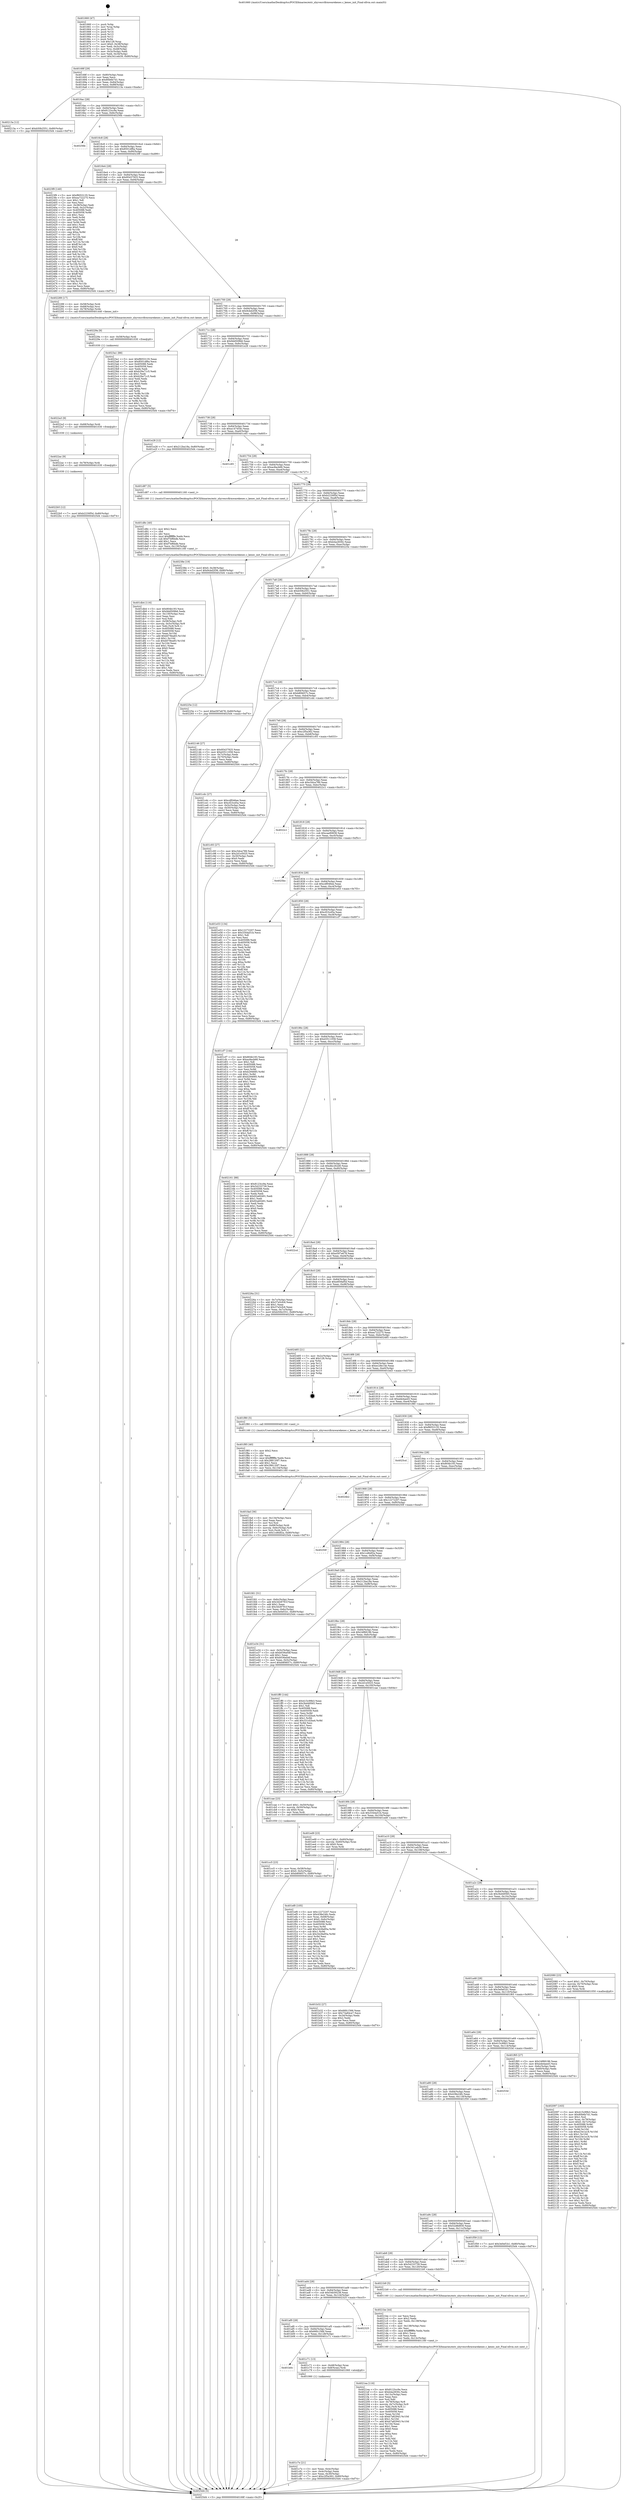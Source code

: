 digraph "0x401660" {
  label = "0x401660 (/mnt/c/Users/mathe/Desktop/tcc/POCII/binaries/extr_xhyvesrcfirmwarekexec.c_kexec_init_Final-ollvm.out::main(0))"
  labelloc = "t"
  node[shape=record]

  Entry [label="",width=0.3,height=0.3,shape=circle,fillcolor=black,style=filled]
  "0x40168f" [label="{
     0x40168f [29]\l
     | [instrs]\l
     &nbsp;&nbsp;0x40168f \<+3\>: mov -0x80(%rbp),%eax\l
     &nbsp;&nbsp;0x401692 \<+2\>: mov %eax,%ecx\l
     &nbsp;&nbsp;0x401694 \<+6\>: sub $0x80b6b7d1,%ecx\l
     &nbsp;&nbsp;0x40169a \<+6\>: mov %eax,-0x84(%rbp)\l
     &nbsp;&nbsp;0x4016a0 \<+6\>: mov %ecx,-0x88(%rbp)\l
     &nbsp;&nbsp;0x4016a6 \<+6\>: je 000000000040213a \<main+0xada\>\l
  }"]
  "0x40213a" [label="{
     0x40213a [12]\l
     | [instrs]\l
     &nbsp;&nbsp;0x40213a \<+7\>: movl $0xb50b2551,-0x80(%rbp)\l
     &nbsp;&nbsp;0x402141 \<+5\>: jmp 00000000004025d4 \<main+0xf74\>\l
  }"]
  "0x4016ac" [label="{
     0x4016ac [28]\l
     | [instrs]\l
     &nbsp;&nbsp;0x4016ac \<+5\>: jmp 00000000004016b1 \<main+0x51\>\l
     &nbsp;&nbsp;0x4016b1 \<+6\>: mov -0x84(%rbp),%eax\l
     &nbsp;&nbsp;0x4016b7 \<+5\>: sub $0x8123cc9a,%eax\l
     &nbsp;&nbsp;0x4016bc \<+6\>: mov %eax,-0x8c(%rbp)\l
     &nbsp;&nbsp;0x4016c2 \<+6\>: je 000000000040256b \<main+0xf0b\>\l
  }"]
  Exit [label="",width=0.3,height=0.3,shape=circle,fillcolor=black,style=filled,peripheries=2]
  "0x40256b" [label="{
     0x40256b\l
  }", style=dashed]
  "0x4016c8" [label="{
     0x4016c8 [28]\l
     | [instrs]\l
     &nbsp;&nbsp;0x4016c8 \<+5\>: jmp 00000000004016cd \<main+0x6d\>\l
     &nbsp;&nbsp;0x4016cd \<+6\>: mov -0x84(%rbp),%eax\l
     &nbsp;&nbsp;0x4016d3 \<+5\>: sub $0x8501df6a,%eax\l
     &nbsp;&nbsp;0x4016d8 \<+6\>: mov %eax,-0x90(%rbp)\l
     &nbsp;&nbsp;0x4016de \<+6\>: je 00000000004023f9 \<main+0xd99\>\l
  }"]
  "0x4022b5" [label="{
     0x4022b5 [12]\l
     | [instrs]\l
     &nbsp;&nbsp;0x4022b5 \<+7\>: movl $0xb2230f5d,-0x80(%rbp)\l
     &nbsp;&nbsp;0x4022bc \<+5\>: jmp 00000000004025d4 \<main+0xf74\>\l
  }"]
  "0x4023f9" [label="{
     0x4023f9 [140]\l
     | [instrs]\l
     &nbsp;&nbsp;0x4023f9 \<+5\>: mov $0xf8053135,%eax\l
     &nbsp;&nbsp;0x4023fe \<+5\>: mov $0xea722275,%ecx\l
     &nbsp;&nbsp;0x402403 \<+2\>: mov $0x1,%dl\l
     &nbsp;&nbsp;0x402405 \<+2\>: xor %esi,%esi\l
     &nbsp;&nbsp;0x402407 \<+3\>: mov -0x38(%rbp),%edi\l
     &nbsp;&nbsp;0x40240a \<+3\>: mov %edi,-0x2c(%rbp)\l
     &nbsp;&nbsp;0x40240d \<+7\>: mov 0x405088,%edi\l
     &nbsp;&nbsp;0x402414 \<+8\>: mov 0x405058,%r8d\l
     &nbsp;&nbsp;0x40241c \<+3\>: sub $0x1,%esi\l
     &nbsp;&nbsp;0x40241f \<+3\>: mov %edi,%r9d\l
     &nbsp;&nbsp;0x402422 \<+3\>: add %esi,%r9d\l
     &nbsp;&nbsp;0x402425 \<+4\>: imul %r9d,%edi\l
     &nbsp;&nbsp;0x402429 \<+3\>: and $0x1,%edi\l
     &nbsp;&nbsp;0x40242c \<+3\>: cmp $0x0,%edi\l
     &nbsp;&nbsp;0x40242f \<+4\>: sete %r10b\l
     &nbsp;&nbsp;0x402433 \<+4\>: cmp $0xa,%r8d\l
     &nbsp;&nbsp;0x402437 \<+4\>: setl %r11b\l
     &nbsp;&nbsp;0x40243b \<+3\>: mov %r10b,%bl\l
     &nbsp;&nbsp;0x40243e \<+3\>: xor $0xff,%bl\l
     &nbsp;&nbsp;0x402441 \<+3\>: mov %r11b,%r14b\l
     &nbsp;&nbsp;0x402444 \<+4\>: xor $0xff,%r14b\l
     &nbsp;&nbsp;0x402448 \<+3\>: xor $0x0,%dl\l
     &nbsp;&nbsp;0x40244b \<+3\>: mov %bl,%r15b\l
     &nbsp;&nbsp;0x40244e \<+4\>: and $0x0,%r15b\l
     &nbsp;&nbsp;0x402452 \<+3\>: and %dl,%r10b\l
     &nbsp;&nbsp;0x402455 \<+3\>: mov %r14b,%r12b\l
     &nbsp;&nbsp;0x402458 \<+4\>: and $0x0,%r12b\l
     &nbsp;&nbsp;0x40245c \<+3\>: and %dl,%r11b\l
     &nbsp;&nbsp;0x40245f \<+3\>: or %r10b,%r15b\l
     &nbsp;&nbsp;0x402462 \<+3\>: or %r11b,%r12b\l
     &nbsp;&nbsp;0x402465 \<+3\>: xor %r12b,%r15b\l
     &nbsp;&nbsp;0x402468 \<+3\>: or %r14b,%bl\l
     &nbsp;&nbsp;0x40246b \<+3\>: xor $0xff,%bl\l
     &nbsp;&nbsp;0x40246e \<+3\>: or $0x0,%dl\l
     &nbsp;&nbsp;0x402471 \<+2\>: and %dl,%bl\l
     &nbsp;&nbsp;0x402473 \<+3\>: or %bl,%r15b\l
     &nbsp;&nbsp;0x402476 \<+4\>: test $0x1,%r15b\l
     &nbsp;&nbsp;0x40247a \<+3\>: cmovne %ecx,%eax\l
     &nbsp;&nbsp;0x40247d \<+3\>: mov %eax,-0x80(%rbp)\l
     &nbsp;&nbsp;0x402480 \<+5\>: jmp 00000000004025d4 \<main+0xf74\>\l
  }"]
  "0x4016e4" [label="{
     0x4016e4 [28]\l
     | [instrs]\l
     &nbsp;&nbsp;0x4016e4 \<+5\>: jmp 00000000004016e9 \<main+0x89\>\l
     &nbsp;&nbsp;0x4016e9 \<+6\>: mov -0x84(%rbp),%eax\l
     &nbsp;&nbsp;0x4016ef \<+5\>: sub $0x95437925,%eax\l
     &nbsp;&nbsp;0x4016f4 \<+6\>: mov %eax,-0x94(%rbp)\l
     &nbsp;&nbsp;0x4016fa \<+6\>: je 0000000000402289 \<main+0xc29\>\l
  }"]
  "0x4022ac" [label="{
     0x4022ac [9]\l
     | [instrs]\l
     &nbsp;&nbsp;0x4022ac \<+4\>: mov -0x78(%rbp),%rdi\l
     &nbsp;&nbsp;0x4022b0 \<+5\>: call 0000000000401030 \<free@plt\>\l
     | [calls]\l
     &nbsp;&nbsp;0x401030 \{1\} (unknown)\l
  }"]
  "0x402289" [label="{
     0x402289 [17]\l
     | [instrs]\l
     &nbsp;&nbsp;0x402289 \<+4\>: mov -0x58(%rbp),%rdi\l
     &nbsp;&nbsp;0x40228d \<+4\>: mov -0x68(%rbp),%rsi\l
     &nbsp;&nbsp;0x402291 \<+4\>: mov -0x78(%rbp),%rdx\l
     &nbsp;&nbsp;0x402295 \<+5\>: call 0000000000401440 \<kexec_init\>\l
     | [calls]\l
     &nbsp;&nbsp;0x401440 \{1\} (/mnt/c/Users/mathe/Desktop/tcc/POCII/binaries/extr_xhyvesrcfirmwarekexec.c_kexec_init_Final-ollvm.out::kexec_init)\l
  }"]
  "0x401700" [label="{
     0x401700 [28]\l
     | [instrs]\l
     &nbsp;&nbsp;0x401700 \<+5\>: jmp 0000000000401705 \<main+0xa5\>\l
     &nbsp;&nbsp;0x401705 \<+6\>: mov -0x84(%rbp),%eax\l
     &nbsp;&nbsp;0x40170b \<+5\>: sub $0x9cbd2f38,%eax\l
     &nbsp;&nbsp;0x401710 \<+6\>: mov %eax,-0x98(%rbp)\l
     &nbsp;&nbsp;0x401716 \<+6\>: je 00000000004023a1 \<main+0xd41\>\l
  }"]
  "0x4022a3" [label="{
     0x4022a3 [9]\l
     | [instrs]\l
     &nbsp;&nbsp;0x4022a3 \<+4\>: mov -0x68(%rbp),%rdi\l
     &nbsp;&nbsp;0x4022a7 \<+5\>: call 0000000000401030 \<free@plt\>\l
     | [calls]\l
     &nbsp;&nbsp;0x401030 \{1\} (unknown)\l
  }"]
  "0x4023a1" [label="{
     0x4023a1 [88]\l
     | [instrs]\l
     &nbsp;&nbsp;0x4023a1 \<+5\>: mov $0xf8053135,%eax\l
     &nbsp;&nbsp;0x4023a6 \<+5\>: mov $0x8501df6a,%ecx\l
     &nbsp;&nbsp;0x4023ab \<+7\>: mov 0x405088,%edx\l
     &nbsp;&nbsp;0x4023b2 \<+7\>: mov 0x405058,%esi\l
     &nbsp;&nbsp;0x4023b9 \<+2\>: mov %edx,%edi\l
     &nbsp;&nbsp;0x4023bb \<+6\>: add $0xb29a71c5,%edi\l
     &nbsp;&nbsp;0x4023c1 \<+3\>: sub $0x1,%edi\l
     &nbsp;&nbsp;0x4023c4 \<+6\>: sub $0xb29a71c5,%edi\l
     &nbsp;&nbsp;0x4023ca \<+3\>: imul %edi,%edx\l
     &nbsp;&nbsp;0x4023cd \<+3\>: and $0x1,%edx\l
     &nbsp;&nbsp;0x4023d0 \<+3\>: cmp $0x0,%edx\l
     &nbsp;&nbsp;0x4023d3 \<+4\>: sete %r8b\l
     &nbsp;&nbsp;0x4023d7 \<+3\>: cmp $0xa,%esi\l
     &nbsp;&nbsp;0x4023da \<+4\>: setl %r9b\l
     &nbsp;&nbsp;0x4023de \<+3\>: mov %r8b,%r10b\l
     &nbsp;&nbsp;0x4023e1 \<+3\>: and %r9b,%r10b\l
     &nbsp;&nbsp;0x4023e4 \<+3\>: xor %r9b,%r8b\l
     &nbsp;&nbsp;0x4023e7 \<+3\>: or %r8b,%r10b\l
     &nbsp;&nbsp;0x4023ea \<+4\>: test $0x1,%r10b\l
     &nbsp;&nbsp;0x4023ee \<+3\>: cmovne %ecx,%eax\l
     &nbsp;&nbsp;0x4023f1 \<+3\>: mov %eax,-0x80(%rbp)\l
     &nbsp;&nbsp;0x4023f4 \<+5\>: jmp 00000000004025d4 \<main+0xf74\>\l
  }"]
  "0x40171c" [label="{
     0x40171c [28]\l
     | [instrs]\l
     &nbsp;&nbsp;0x40171c \<+5\>: jmp 0000000000401721 \<main+0xc1\>\l
     &nbsp;&nbsp;0x401721 \<+6\>: mov -0x84(%rbp),%eax\l
     &nbsp;&nbsp;0x401727 \<+5\>: sub $0x9dd509b6,%eax\l
     &nbsp;&nbsp;0x40172c \<+6\>: mov %eax,-0x9c(%rbp)\l
     &nbsp;&nbsp;0x401732 \<+6\>: je 0000000000401e28 \<main+0x7c8\>\l
  }"]
  "0x40229a" [label="{
     0x40229a [9]\l
     | [instrs]\l
     &nbsp;&nbsp;0x40229a \<+4\>: mov -0x58(%rbp),%rdi\l
     &nbsp;&nbsp;0x40229e \<+5\>: call 0000000000401030 \<free@plt\>\l
     | [calls]\l
     &nbsp;&nbsp;0x401030 \{1\} (unknown)\l
  }"]
  "0x401e28" [label="{
     0x401e28 [12]\l
     | [instrs]\l
     &nbsp;&nbsp;0x401e28 \<+7\>: movl $0x212ba18a,-0x80(%rbp)\l
     &nbsp;&nbsp;0x401e2f \<+5\>: jmp 00000000004025d4 \<main+0xf74\>\l
  }"]
  "0x401738" [label="{
     0x401738 [28]\l
     | [instrs]\l
     &nbsp;&nbsp;0x401738 \<+5\>: jmp 000000000040173d \<main+0xdd\>\l
     &nbsp;&nbsp;0x40173d \<+6\>: mov -0x84(%rbp),%eax\l
     &nbsp;&nbsp;0x401743 \<+5\>: sub $0xa147454c,%eax\l
     &nbsp;&nbsp;0x401748 \<+6\>: mov %eax,-0xa0(%rbp)\l
     &nbsp;&nbsp;0x40174e \<+6\>: je 0000000000401c65 \<main+0x605\>\l
  }"]
  "0x4021ea" [label="{
     0x4021ea [116]\l
     | [instrs]\l
     &nbsp;&nbsp;0x4021ea \<+5\>: mov $0x8123cc9a,%ecx\l
     &nbsp;&nbsp;0x4021ef \<+5\>: mov $0xb4a2830c,%edx\l
     &nbsp;&nbsp;0x4021f4 \<+6\>: mov -0x13c(%rbp),%esi\l
     &nbsp;&nbsp;0x4021fa \<+3\>: imul %eax,%esi\l
     &nbsp;&nbsp;0x4021fd \<+3\>: mov %sil,%dil\l
     &nbsp;&nbsp;0x402200 \<+4\>: mov -0x78(%rbp),%r8\l
     &nbsp;&nbsp;0x402204 \<+4\>: movslq -0x7c(%rbp),%r9\l
     &nbsp;&nbsp;0x402208 \<+4\>: mov %dil,(%r8,%r9,1)\l
     &nbsp;&nbsp;0x40220c \<+7\>: mov 0x405088,%eax\l
     &nbsp;&nbsp;0x402213 \<+7\>: mov 0x405058,%esi\l
     &nbsp;&nbsp;0x40221a \<+3\>: mov %eax,%r10d\l
     &nbsp;&nbsp;0x40221d \<+7\>: sub $0xb7a82943,%r10d\l
     &nbsp;&nbsp;0x402224 \<+4\>: sub $0x1,%r10d\l
     &nbsp;&nbsp;0x402228 \<+7\>: add $0xb7a82943,%r10d\l
     &nbsp;&nbsp;0x40222f \<+4\>: imul %r10d,%eax\l
     &nbsp;&nbsp;0x402233 \<+3\>: and $0x1,%eax\l
     &nbsp;&nbsp;0x402236 \<+3\>: cmp $0x0,%eax\l
     &nbsp;&nbsp;0x402239 \<+4\>: sete %dil\l
     &nbsp;&nbsp;0x40223d \<+3\>: cmp $0xa,%esi\l
     &nbsp;&nbsp;0x402240 \<+4\>: setl %r11b\l
     &nbsp;&nbsp;0x402244 \<+3\>: mov %dil,%bl\l
     &nbsp;&nbsp;0x402247 \<+3\>: and %r11b,%bl\l
     &nbsp;&nbsp;0x40224a \<+3\>: xor %r11b,%dil\l
     &nbsp;&nbsp;0x40224d \<+3\>: or %dil,%bl\l
     &nbsp;&nbsp;0x402250 \<+3\>: test $0x1,%bl\l
     &nbsp;&nbsp;0x402253 \<+3\>: cmovne %edx,%ecx\l
     &nbsp;&nbsp;0x402256 \<+3\>: mov %ecx,-0x80(%rbp)\l
     &nbsp;&nbsp;0x402259 \<+5\>: jmp 00000000004025d4 \<main+0xf74\>\l
  }"]
  "0x401c65" [label="{
     0x401c65\l
  }", style=dashed]
  "0x401754" [label="{
     0x401754 [28]\l
     | [instrs]\l
     &nbsp;&nbsp;0x401754 \<+5\>: jmp 0000000000401759 \<main+0xf9\>\l
     &nbsp;&nbsp;0x401759 \<+6\>: mov -0x84(%rbp),%eax\l
     &nbsp;&nbsp;0x40175f \<+5\>: sub $0xac8acb66,%eax\l
     &nbsp;&nbsp;0x401764 \<+6\>: mov %eax,-0xa4(%rbp)\l
     &nbsp;&nbsp;0x40176a \<+6\>: je 0000000000401d87 \<main+0x727\>\l
  }"]
  "0x4021be" [label="{
     0x4021be [44]\l
     | [instrs]\l
     &nbsp;&nbsp;0x4021be \<+2\>: xor %ecx,%ecx\l
     &nbsp;&nbsp;0x4021c0 \<+5\>: mov $0x2,%edx\l
     &nbsp;&nbsp;0x4021c5 \<+6\>: mov %edx,-0x138(%rbp)\l
     &nbsp;&nbsp;0x4021cb \<+1\>: cltd\l
     &nbsp;&nbsp;0x4021cc \<+6\>: mov -0x138(%rbp),%esi\l
     &nbsp;&nbsp;0x4021d2 \<+2\>: idiv %esi\l
     &nbsp;&nbsp;0x4021d4 \<+6\>: imul $0xfffffffe,%edx,%edx\l
     &nbsp;&nbsp;0x4021da \<+3\>: sub $0x1,%ecx\l
     &nbsp;&nbsp;0x4021dd \<+2\>: sub %ecx,%edx\l
     &nbsp;&nbsp;0x4021df \<+6\>: mov %edx,-0x13c(%rbp)\l
     &nbsp;&nbsp;0x4021e5 \<+5\>: call 0000000000401160 \<next_i\>\l
     | [calls]\l
     &nbsp;&nbsp;0x401160 \{1\} (/mnt/c/Users/mathe/Desktop/tcc/POCII/binaries/extr_xhyvesrcfirmwarekexec.c_kexec_init_Final-ollvm.out::next_i)\l
  }"]
  "0x401d87" [label="{
     0x401d87 [5]\l
     | [instrs]\l
     &nbsp;&nbsp;0x401d87 \<+5\>: call 0000000000401160 \<next_i\>\l
     | [calls]\l
     &nbsp;&nbsp;0x401160 \{1\} (/mnt/c/Users/mathe/Desktop/tcc/POCII/binaries/extr_xhyvesrcfirmwarekexec.c_kexec_init_Final-ollvm.out::next_i)\l
  }"]
  "0x401770" [label="{
     0x401770 [28]\l
     | [instrs]\l
     &nbsp;&nbsp;0x401770 \<+5\>: jmp 0000000000401775 \<main+0x115\>\l
     &nbsp;&nbsp;0x401775 \<+6\>: mov -0x84(%rbp),%eax\l
     &nbsp;&nbsp;0x40177b \<+5\>: sub $0xb2230f5d,%eax\l
     &nbsp;&nbsp;0x401780 \<+6\>: mov %eax,-0xa8(%rbp)\l
     &nbsp;&nbsp;0x401786 \<+6\>: je 000000000040238e \<main+0xd2e\>\l
  }"]
  "0x402097" [label="{
     0x402097 [163]\l
     | [instrs]\l
     &nbsp;&nbsp;0x402097 \<+5\>: mov $0x415c99b3,%ecx\l
     &nbsp;&nbsp;0x40209c \<+5\>: mov $0x80b6b7d1,%edx\l
     &nbsp;&nbsp;0x4020a1 \<+3\>: mov $0x1,%sil\l
     &nbsp;&nbsp;0x4020a4 \<+4\>: mov %rax,-0x78(%rbp)\l
     &nbsp;&nbsp;0x4020a8 \<+7\>: movl $0x0,-0x7c(%rbp)\l
     &nbsp;&nbsp;0x4020af \<+8\>: mov 0x405088,%r8d\l
     &nbsp;&nbsp;0x4020b7 \<+8\>: mov 0x405058,%r9d\l
     &nbsp;&nbsp;0x4020bf \<+3\>: mov %r8d,%r10d\l
     &nbsp;&nbsp;0x4020c2 \<+7\>: sub $0xe23e1a18,%r10d\l
     &nbsp;&nbsp;0x4020c9 \<+4\>: sub $0x1,%r10d\l
     &nbsp;&nbsp;0x4020cd \<+7\>: add $0xe23e1a18,%r10d\l
     &nbsp;&nbsp;0x4020d4 \<+4\>: imul %r10d,%r8d\l
     &nbsp;&nbsp;0x4020d8 \<+4\>: and $0x1,%r8d\l
     &nbsp;&nbsp;0x4020dc \<+4\>: cmp $0x0,%r8d\l
     &nbsp;&nbsp;0x4020e0 \<+4\>: sete %r11b\l
     &nbsp;&nbsp;0x4020e4 \<+4\>: cmp $0xa,%r9d\l
     &nbsp;&nbsp;0x4020e8 \<+3\>: setl %bl\l
     &nbsp;&nbsp;0x4020eb \<+3\>: mov %r11b,%r14b\l
     &nbsp;&nbsp;0x4020ee \<+4\>: xor $0xff,%r14b\l
     &nbsp;&nbsp;0x4020f2 \<+3\>: mov %bl,%r15b\l
     &nbsp;&nbsp;0x4020f5 \<+4\>: xor $0xff,%r15b\l
     &nbsp;&nbsp;0x4020f9 \<+4\>: xor $0x0,%sil\l
     &nbsp;&nbsp;0x4020fd \<+3\>: mov %r14b,%r12b\l
     &nbsp;&nbsp;0x402100 \<+4\>: and $0x0,%r12b\l
     &nbsp;&nbsp;0x402104 \<+3\>: and %sil,%r11b\l
     &nbsp;&nbsp;0x402107 \<+3\>: mov %r15b,%r13b\l
     &nbsp;&nbsp;0x40210a \<+4\>: and $0x0,%r13b\l
     &nbsp;&nbsp;0x40210e \<+3\>: and %sil,%bl\l
     &nbsp;&nbsp;0x402111 \<+3\>: or %r11b,%r12b\l
     &nbsp;&nbsp;0x402114 \<+3\>: or %bl,%r13b\l
     &nbsp;&nbsp;0x402117 \<+3\>: xor %r13b,%r12b\l
     &nbsp;&nbsp;0x40211a \<+3\>: or %r15b,%r14b\l
     &nbsp;&nbsp;0x40211d \<+4\>: xor $0xff,%r14b\l
     &nbsp;&nbsp;0x402121 \<+4\>: or $0x0,%sil\l
     &nbsp;&nbsp;0x402125 \<+3\>: and %sil,%r14b\l
     &nbsp;&nbsp;0x402128 \<+3\>: or %r14b,%r12b\l
     &nbsp;&nbsp;0x40212b \<+4\>: test $0x1,%r12b\l
     &nbsp;&nbsp;0x40212f \<+3\>: cmovne %edx,%ecx\l
     &nbsp;&nbsp;0x402132 \<+3\>: mov %ecx,-0x80(%rbp)\l
     &nbsp;&nbsp;0x402135 \<+5\>: jmp 00000000004025d4 \<main+0xf74\>\l
  }"]
  "0x40238e" [label="{
     0x40238e [19]\l
     | [instrs]\l
     &nbsp;&nbsp;0x40238e \<+7\>: movl $0x0,-0x38(%rbp)\l
     &nbsp;&nbsp;0x402395 \<+7\>: movl $0x9cbd2f38,-0x80(%rbp)\l
     &nbsp;&nbsp;0x40239c \<+5\>: jmp 00000000004025d4 \<main+0xf74\>\l
  }"]
  "0x40178c" [label="{
     0x40178c [28]\l
     | [instrs]\l
     &nbsp;&nbsp;0x40178c \<+5\>: jmp 0000000000401791 \<main+0x131\>\l
     &nbsp;&nbsp;0x401791 \<+6\>: mov -0x84(%rbp),%eax\l
     &nbsp;&nbsp;0x401797 \<+5\>: sub $0xb4a2830c,%eax\l
     &nbsp;&nbsp;0x40179c \<+6\>: mov %eax,-0xac(%rbp)\l
     &nbsp;&nbsp;0x4017a2 \<+6\>: je 000000000040225e \<main+0xbfe\>\l
  }"]
  "0x401fad" [label="{
     0x401fad [36]\l
     | [instrs]\l
     &nbsp;&nbsp;0x401fad \<+6\>: mov -0x134(%rbp),%ecx\l
     &nbsp;&nbsp;0x401fb3 \<+3\>: imul %eax,%ecx\l
     &nbsp;&nbsp;0x401fb6 \<+3\>: mov %cl,%sil\l
     &nbsp;&nbsp;0x401fb9 \<+4\>: mov -0x68(%rbp),%rdi\l
     &nbsp;&nbsp;0x401fbd \<+4\>: movslq -0x6c(%rbp),%r8\l
     &nbsp;&nbsp;0x401fc1 \<+4\>: mov %sil,(%rdi,%r8,1)\l
     &nbsp;&nbsp;0x401fc5 \<+7\>: movl $0x1cd6df2a,-0x80(%rbp)\l
     &nbsp;&nbsp;0x401fcc \<+5\>: jmp 00000000004025d4 \<main+0xf74\>\l
  }"]
  "0x40225e" [label="{
     0x40225e [12]\l
     | [instrs]\l
     &nbsp;&nbsp;0x40225e \<+7\>: movl $0xe597e678,-0x80(%rbp)\l
     &nbsp;&nbsp;0x402265 \<+5\>: jmp 00000000004025d4 \<main+0xf74\>\l
  }"]
  "0x4017a8" [label="{
     0x4017a8 [28]\l
     | [instrs]\l
     &nbsp;&nbsp;0x4017a8 \<+5\>: jmp 00000000004017ad \<main+0x14d\>\l
     &nbsp;&nbsp;0x4017ad \<+6\>: mov -0x84(%rbp),%eax\l
     &nbsp;&nbsp;0x4017b3 \<+5\>: sub $0xb50b2551,%eax\l
     &nbsp;&nbsp;0x4017b8 \<+6\>: mov %eax,-0xb0(%rbp)\l
     &nbsp;&nbsp;0x4017be \<+6\>: je 0000000000402146 \<main+0xae6\>\l
  }"]
  "0x401f85" [label="{
     0x401f85 [40]\l
     | [instrs]\l
     &nbsp;&nbsp;0x401f85 \<+5\>: mov $0x2,%ecx\l
     &nbsp;&nbsp;0x401f8a \<+1\>: cltd\l
     &nbsp;&nbsp;0x401f8b \<+2\>: idiv %ecx\l
     &nbsp;&nbsp;0x401f8d \<+6\>: imul $0xfffffffe,%edx,%ecx\l
     &nbsp;&nbsp;0x401f93 \<+6\>: sub $0x288120f7,%ecx\l
     &nbsp;&nbsp;0x401f99 \<+3\>: add $0x1,%ecx\l
     &nbsp;&nbsp;0x401f9c \<+6\>: add $0x288120f7,%ecx\l
     &nbsp;&nbsp;0x401fa2 \<+6\>: mov %ecx,-0x134(%rbp)\l
     &nbsp;&nbsp;0x401fa8 \<+5\>: call 0000000000401160 \<next_i\>\l
     | [calls]\l
     &nbsp;&nbsp;0x401160 \{1\} (/mnt/c/Users/mathe/Desktop/tcc/POCII/binaries/extr_xhyvesrcfirmwarekexec.c_kexec_init_Final-ollvm.out::next_i)\l
  }"]
  "0x402146" [label="{
     0x402146 [27]\l
     | [instrs]\l
     &nbsp;&nbsp;0x402146 \<+5\>: mov $0x95437925,%eax\l
     &nbsp;&nbsp;0x40214b \<+5\>: mov $0xd3511058,%ecx\l
     &nbsp;&nbsp;0x402150 \<+3\>: mov -0x7c(%rbp),%edx\l
     &nbsp;&nbsp;0x402153 \<+3\>: cmp -0x70(%rbp),%edx\l
     &nbsp;&nbsp;0x402156 \<+3\>: cmovl %ecx,%eax\l
     &nbsp;&nbsp;0x402159 \<+3\>: mov %eax,-0x80(%rbp)\l
     &nbsp;&nbsp;0x40215c \<+5\>: jmp 00000000004025d4 \<main+0xf74\>\l
  }"]
  "0x4017c4" [label="{
     0x4017c4 [28]\l
     | [instrs]\l
     &nbsp;&nbsp;0x4017c4 \<+5\>: jmp 00000000004017c9 \<main+0x169\>\l
     &nbsp;&nbsp;0x4017c9 \<+6\>: mov -0x84(%rbp),%eax\l
     &nbsp;&nbsp;0x4017cf \<+5\>: sub $0xb8f4657c,%eax\l
     &nbsp;&nbsp;0x4017d4 \<+6\>: mov %eax,-0xb4(%rbp)\l
     &nbsp;&nbsp;0x4017da \<+6\>: je 0000000000401cdc \<main+0x67c\>\l
  }"]
  "0x401ef0" [label="{
     0x401ef0 [105]\l
     | [instrs]\l
     &nbsp;&nbsp;0x401ef0 \<+5\>: mov $0x12272207,%ecx\l
     &nbsp;&nbsp;0x401ef5 \<+5\>: mov $0x438e24fc,%edx\l
     &nbsp;&nbsp;0x401efa \<+4\>: mov %rax,-0x68(%rbp)\l
     &nbsp;&nbsp;0x401efe \<+7\>: movl $0x0,-0x6c(%rbp)\l
     &nbsp;&nbsp;0x401f05 \<+7\>: mov 0x405088,%esi\l
     &nbsp;&nbsp;0x401f0c \<+8\>: mov 0x405058,%r8d\l
     &nbsp;&nbsp;0x401f14 \<+3\>: mov %esi,%r9d\l
     &nbsp;&nbsp;0x401f17 \<+7\>: add $0x3428a95a,%r9d\l
     &nbsp;&nbsp;0x401f1e \<+4\>: sub $0x1,%r9d\l
     &nbsp;&nbsp;0x401f22 \<+7\>: sub $0x3428a95a,%r9d\l
     &nbsp;&nbsp;0x401f29 \<+4\>: imul %r9d,%esi\l
     &nbsp;&nbsp;0x401f2d \<+3\>: and $0x1,%esi\l
     &nbsp;&nbsp;0x401f30 \<+3\>: cmp $0x0,%esi\l
     &nbsp;&nbsp;0x401f33 \<+4\>: sete %r10b\l
     &nbsp;&nbsp;0x401f37 \<+4\>: cmp $0xa,%r8d\l
     &nbsp;&nbsp;0x401f3b \<+4\>: setl %r11b\l
     &nbsp;&nbsp;0x401f3f \<+3\>: mov %r10b,%bl\l
     &nbsp;&nbsp;0x401f42 \<+3\>: and %r11b,%bl\l
     &nbsp;&nbsp;0x401f45 \<+3\>: xor %r11b,%r10b\l
     &nbsp;&nbsp;0x401f48 \<+3\>: or %r10b,%bl\l
     &nbsp;&nbsp;0x401f4b \<+3\>: test $0x1,%bl\l
     &nbsp;&nbsp;0x401f4e \<+3\>: cmovne %edx,%ecx\l
     &nbsp;&nbsp;0x401f51 \<+3\>: mov %ecx,-0x80(%rbp)\l
     &nbsp;&nbsp;0x401f54 \<+5\>: jmp 00000000004025d4 \<main+0xf74\>\l
  }"]
  "0x401cdc" [label="{
     0x401cdc [27]\l
     | [instrs]\l
     &nbsp;&nbsp;0x401cdc \<+5\>: mov $0xcdf046ee,%eax\l
     &nbsp;&nbsp;0x401ce1 \<+5\>: mov $0xcf23cd5a,%ecx\l
     &nbsp;&nbsp;0x401ce6 \<+3\>: mov -0x5c(%rbp),%edx\l
     &nbsp;&nbsp;0x401ce9 \<+3\>: cmp -0x50(%rbp),%edx\l
     &nbsp;&nbsp;0x401cec \<+3\>: cmovl %ecx,%eax\l
     &nbsp;&nbsp;0x401cef \<+3\>: mov %eax,-0x80(%rbp)\l
     &nbsp;&nbsp;0x401cf2 \<+5\>: jmp 00000000004025d4 \<main+0xf74\>\l
  }"]
  "0x4017e0" [label="{
     0x4017e0 [28]\l
     | [instrs]\l
     &nbsp;&nbsp;0x4017e0 \<+5\>: jmp 00000000004017e5 \<main+0x185\>\l
     &nbsp;&nbsp;0x4017e5 \<+6\>: mov -0x84(%rbp),%eax\l
     &nbsp;&nbsp;0x4017eb \<+5\>: sub $0xc2f5a362,%eax\l
     &nbsp;&nbsp;0x4017f0 \<+6\>: mov %eax,-0xb8(%rbp)\l
     &nbsp;&nbsp;0x4017f6 \<+6\>: je 0000000000401c93 \<main+0x633\>\l
  }"]
  "0x401db4" [label="{
     0x401db4 [116]\l
     | [instrs]\l
     &nbsp;&nbsp;0x401db4 \<+5\>: mov $0x804b193,%ecx\l
     &nbsp;&nbsp;0x401db9 \<+5\>: mov $0x9dd509b6,%edx\l
     &nbsp;&nbsp;0x401dbe \<+6\>: mov -0x130(%rbp),%esi\l
     &nbsp;&nbsp;0x401dc4 \<+3\>: imul %eax,%esi\l
     &nbsp;&nbsp;0x401dc7 \<+3\>: mov %sil,%dil\l
     &nbsp;&nbsp;0x401dca \<+4\>: mov -0x58(%rbp),%r8\l
     &nbsp;&nbsp;0x401dce \<+4\>: movslq -0x5c(%rbp),%r9\l
     &nbsp;&nbsp;0x401dd2 \<+4\>: mov %dil,(%r8,%r9,1)\l
     &nbsp;&nbsp;0x401dd6 \<+7\>: mov 0x405088,%eax\l
     &nbsp;&nbsp;0x401ddd \<+7\>: mov 0x405058,%esi\l
     &nbsp;&nbsp;0x401de4 \<+3\>: mov %eax,%r10d\l
     &nbsp;&nbsp;0x401de7 \<+7\>: add $0xb078ea83,%r10d\l
     &nbsp;&nbsp;0x401dee \<+4\>: sub $0x1,%r10d\l
     &nbsp;&nbsp;0x401df2 \<+7\>: sub $0xb078ea83,%r10d\l
     &nbsp;&nbsp;0x401df9 \<+4\>: imul %r10d,%eax\l
     &nbsp;&nbsp;0x401dfd \<+3\>: and $0x1,%eax\l
     &nbsp;&nbsp;0x401e00 \<+3\>: cmp $0x0,%eax\l
     &nbsp;&nbsp;0x401e03 \<+4\>: sete %dil\l
     &nbsp;&nbsp;0x401e07 \<+3\>: cmp $0xa,%esi\l
     &nbsp;&nbsp;0x401e0a \<+4\>: setl %r11b\l
     &nbsp;&nbsp;0x401e0e \<+3\>: mov %dil,%bl\l
     &nbsp;&nbsp;0x401e11 \<+3\>: and %r11b,%bl\l
     &nbsp;&nbsp;0x401e14 \<+3\>: xor %r11b,%dil\l
     &nbsp;&nbsp;0x401e17 \<+3\>: or %dil,%bl\l
     &nbsp;&nbsp;0x401e1a \<+3\>: test $0x1,%bl\l
     &nbsp;&nbsp;0x401e1d \<+3\>: cmovne %edx,%ecx\l
     &nbsp;&nbsp;0x401e20 \<+3\>: mov %ecx,-0x80(%rbp)\l
     &nbsp;&nbsp;0x401e23 \<+5\>: jmp 00000000004025d4 \<main+0xf74\>\l
  }"]
  "0x401c93" [label="{
     0x401c93 [27]\l
     | [instrs]\l
     &nbsp;&nbsp;0x401c93 \<+5\>: mov $0xc5dca789,%eax\l
     &nbsp;&nbsp;0x401c98 \<+5\>: mov $0x2d1e5025,%ecx\l
     &nbsp;&nbsp;0x401c9d \<+3\>: mov -0x30(%rbp),%edx\l
     &nbsp;&nbsp;0x401ca0 \<+3\>: cmp $0x0,%edx\l
     &nbsp;&nbsp;0x401ca3 \<+3\>: cmove %ecx,%eax\l
     &nbsp;&nbsp;0x401ca6 \<+3\>: mov %eax,-0x80(%rbp)\l
     &nbsp;&nbsp;0x401ca9 \<+5\>: jmp 00000000004025d4 \<main+0xf74\>\l
  }"]
  "0x4017fc" [label="{
     0x4017fc [28]\l
     | [instrs]\l
     &nbsp;&nbsp;0x4017fc \<+5\>: jmp 0000000000401801 \<main+0x1a1\>\l
     &nbsp;&nbsp;0x401801 \<+6\>: mov -0x84(%rbp),%eax\l
     &nbsp;&nbsp;0x401807 \<+5\>: sub $0xc5dca789,%eax\l
     &nbsp;&nbsp;0x40180c \<+6\>: mov %eax,-0xbc(%rbp)\l
     &nbsp;&nbsp;0x401812 \<+6\>: je 00000000004022c1 \<main+0xc61\>\l
  }"]
  "0x401d8c" [label="{
     0x401d8c [40]\l
     | [instrs]\l
     &nbsp;&nbsp;0x401d8c \<+5\>: mov $0x2,%ecx\l
     &nbsp;&nbsp;0x401d91 \<+1\>: cltd\l
     &nbsp;&nbsp;0x401d92 \<+2\>: idiv %ecx\l
     &nbsp;&nbsp;0x401d94 \<+6\>: imul $0xfffffffe,%edx,%ecx\l
     &nbsp;&nbsp;0x401d9a \<+6\>: sub $0xf7bf6bdb,%ecx\l
     &nbsp;&nbsp;0x401da0 \<+3\>: add $0x1,%ecx\l
     &nbsp;&nbsp;0x401da3 \<+6\>: add $0xf7bf6bdb,%ecx\l
     &nbsp;&nbsp;0x401da9 \<+6\>: mov %ecx,-0x130(%rbp)\l
     &nbsp;&nbsp;0x401daf \<+5\>: call 0000000000401160 \<next_i\>\l
     | [calls]\l
     &nbsp;&nbsp;0x401160 \{1\} (/mnt/c/Users/mathe/Desktop/tcc/POCII/binaries/extr_xhyvesrcfirmwarekexec.c_kexec_init_Final-ollvm.out::next_i)\l
  }"]
  "0x4022c1" [label="{
     0x4022c1\l
  }", style=dashed]
  "0x401818" [label="{
     0x401818 [28]\l
     | [instrs]\l
     &nbsp;&nbsp;0x401818 \<+5\>: jmp 000000000040181d \<main+0x1bd\>\l
     &nbsp;&nbsp;0x40181d \<+6\>: mov -0x84(%rbp),%eax\l
     &nbsp;&nbsp;0x401823 \<+5\>: sub $0xcaa90838,%eax\l
     &nbsp;&nbsp;0x401828 \<+6\>: mov %eax,-0xc0(%rbp)\l
     &nbsp;&nbsp;0x40182e \<+6\>: je 00000000004025bc \<main+0xf5c\>\l
  }"]
  "0x401cc5" [label="{
     0x401cc5 [23]\l
     | [instrs]\l
     &nbsp;&nbsp;0x401cc5 \<+4\>: mov %rax,-0x58(%rbp)\l
     &nbsp;&nbsp;0x401cc9 \<+7\>: movl $0x0,-0x5c(%rbp)\l
     &nbsp;&nbsp;0x401cd0 \<+7\>: movl $0xb8f4657c,-0x80(%rbp)\l
     &nbsp;&nbsp;0x401cd7 \<+5\>: jmp 00000000004025d4 \<main+0xf74\>\l
  }"]
  "0x4025bc" [label="{
     0x4025bc\l
  }", style=dashed]
  "0x401834" [label="{
     0x401834 [28]\l
     | [instrs]\l
     &nbsp;&nbsp;0x401834 \<+5\>: jmp 0000000000401839 \<main+0x1d9\>\l
     &nbsp;&nbsp;0x401839 \<+6\>: mov -0x84(%rbp),%eax\l
     &nbsp;&nbsp;0x40183f \<+5\>: sub $0xcdf046ee,%eax\l
     &nbsp;&nbsp;0x401844 \<+6\>: mov %eax,-0xc4(%rbp)\l
     &nbsp;&nbsp;0x40184a \<+6\>: je 0000000000401e53 \<main+0x7f3\>\l
  }"]
  "0x401c7e" [label="{
     0x401c7e [21]\l
     | [instrs]\l
     &nbsp;&nbsp;0x401c7e \<+3\>: mov %eax,-0x4c(%rbp)\l
     &nbsp;&nbsp;0x401c81 \<+3\>: mov -0x4c(%rbp),%eax\l
     &nbsp;&nbsp;0x401c84 \<+3\>: mov %eax,-0x30(%rbp)\l
     &nbsp;&nbsp;0x401c87 \<+7\>: movl $0xc2f5a362,-0x80(%rbp)\l
     &nbsp;&nbsp;0x401c8e \<+5\>: jmp 00000000004025d4 \<main+0xf74\>\l
  }"]
  "0x401e53" [label="{
     0x401e53 [134]\l
     | [instrs]\l
     &nbsp;&nbsp;0x401e53 \<+5\>: mov $0x12272207,%eax\l
     &nbsp;&nbsp;0x401e58 \<+5\>: mov $0x3344a51b,%ecx\l
     &nbsp;&nbsp;0x401e5d \<+2\>: mov $0x1,%dl\l
     &nbsp;&nbsp;0x401e5f \<+2\>: xor %esi,%esi\l
     &nbsp;&nbsp;0x401e61 \<+7\>: mov 0x405088,%edi\l
     &nbsp;&nbsp;0x401e68 \<+8\>: mov 0x405058,%r8d\l
     &nbsp;&nbsp;0x401e70 \<+3\>: sub $0x1,%esi\l
     &nbsp;&nbsp;0x401e73 \<+3\>: mov %edi,%r9d\l
     &nbsp;&nbsp;0x401e76 \<+3\>: add %esi,%r9d\l
     &nbsp;&nbsp;0x401e79 \<+4\>: imul %r9d,%edi\l
     &nbsp;&nbsp;0x401e7d \<+3\>: and $0x1,%edi\l
     &nbsp;&nbsp;0x401e80 \<+3\>: cmp $0x0,%edi\l
     &nbsp;&nbsp;0x401e83 \<+4\>: sete %r10b\l
     &nbsp;&nbsp;0x401e87 \<+4\>: cmp $0xa,%r8d\l
     &nbsp;&nbsp;0x401e8b \<+4\>: setl %r11b\l
     &nbsp;&nbsp;0x401e8f \<+3\>: mov %r10b,%bl\l
     &nbsp;&nbsp;0x401e92 \<+3\>: xor $0xff,%bl\l
     &nbsp;&nbsp;0x401e95 \<+3\>: mov %r11b,%r14b\l
     &nbsp;&nbsp;0x401e98 \<+4\>: xor $0xff,%r14b\l
     &nbsp;&nbsp;0x401e9c \<+3\>: xor $0x0,%dl\l
     &nbsp;&nbsp;0x401e9f \<+3\>: mov %bl,%r15b\l
     &nbsp;&nbsp;0x401ea2 \<+4\>: and $0x0,%r15b\l
     &nbsp;&nbsp;0x401ea6 \<+3\>: and %dl,%r10b\l
     &nbsp;&nbsp;0x401ea9 \<+3\>: mov %r14b,%r12b\l
     &nbsp;&nbsp;0x401eac \<+4\>: and $0x0,%r12b\l
     &nbsp;&nbsp;0x401eb0 \<+3\>: and %dl,%r11b\l
     &nbsp;&nbsp;0x401eb3 \<+3\>: or %r10b,%r15b\l
     &nbsp;&nbsp;0x401eb6 \<+3\>: or %r11b,%r12b\l
     &nbsp;&nbsp;0x401eb9 \<+3\>: xor %r12b,%r15b\l
     &nbsp;&nbsp;0x401ebc \<+3\>: or %r14b,%bl\l
     &nbsp;&nbsp;0x401ebf \<+3\>: xor $0xff,%bl\l
     &nbsp;&nbsp;0x401ec2 \<+3\>: or $0x0,%dl\l
     &nbsp;&nbsp;0x401ec5 \<+2\>: and %dl,%bl\l
     &nbsp;&nbsp;0x401ec7 \<+3\>: or %bl,%r15b\l
     &nbsp;&nbsp;0x401eca \<+4\>: test $0x1,%r15b\l
     &nbsp;&nbsp;0x401ece \<+3\>: cmovne %ecx,%eax\l
     &nbsp;&nbsp;0x401ed1 \<+3\>: mov %eax,-0x80(%rbp)\l
     &nbsp;&nbsp;0x401ed4 \<+5\>: jmp 00000000004025d4 \<main+0xf74\>\l
  }"]
  "0x401850" [label="{
     0x401850 [28]\l
     | [instrs]\l
     &nbsp;&nbsp;0x401850 \<+5\>: jmp 0000000000401855 \<main+0x1f5\>\l
     &nbsp;&nbsp;0x401855 \<+6\>: mov -0x84(%rbp),%eax\l
     &nbsp;&nbsp;0x40185b \<+5\>: sub $0xcf23cd5a,%eax\l
     &nbsp;&nbsp;0x401860 \<+6\>: mov %eax,-0xc8(%rbp)\l
     &nbsp;&nbsp;0x401866 \<+6\>: je 0000000000401cf7 \<main+0x697\>\l
  }"]
  "0x401b0c" [label="{
     0x401b0c\l
  }", style=dashed]
  "0x401cf7" [label="{
     0x401cf7 [144]\l
     | [instrs]\l
     &nbsp;&nbsp;0x401cf7 \<+5\>: mov $0x804b193,%eax\l
     &nbsp;&nbsp;0x401cfc \<+5\>: mov $0xac8acb66,%ecx\l
     &nbsp;&nbsp;0x401d01 \<+2\>: mov $0x1,%dl\l
     &nbsp;&nbsp;0x401d03 \<+7\>: mov 0x405088,%esi\l
     &nbsp;&nbsp;0x401d0a \<+7\>: mov 0x405058,%edi\l
     &nbsp;&nbsp;0x401d11 \<+3\>: mov %esi,%r8d\l
     &nbsp;&nbsp;0x401d14 \<+7\>: sub $0xb294685,%r8d\l
     &nbsp;&nbsp;0x401d1b \<+4\>: sub $0x1,%r8d\l
     &nbsp;&nbsp;0x401d1f \<+7\>: add $0xb294685,%r8d\l
     &nbsp;&nbsp;0x401d26 \<+4\>: imul %r8d,%esi\l
     &nbsp;&nbsp;0x401d2a \<+3\>: and $0x1,%esi\l
     &nbsp;&nbsp;0x401d2d \<+3\>: cmp $0x0,%esi\l
     &nbsp;&nbsp;0x401d30 \<+4\>: sete %r9b\l
     &nbsp;&nbsp;0x401d34 \<+3\>: cmp $0xa,%edi\l
     &nbsp;&nbsp;0x401d37 \<+4\>: setl %r10b\l
     &nbsp;&nbsp;0x401d3b \<+3\>: mov %r9b,%r11b\l
     &nbsp;&nbsp;0x401d3e \<+4\>: xor $0xff,%r11b\l
     &nbsp;&nbsp;0x401d42 \<+3\>: mov %r10b,%bl\l
     &nbsp;&nbsp;0x401d45 \<+3\>: xor $0xff,%bl\l
     &nbsp;&nbsp;0x401d48 \<+3\>: xor $0x1,%dl\l
     &nbsp;&nbsp;0x401d4b \<+3\>: mov %r11b,%r14b\l
     &nbsp;&nbsp;0x401d4e \<+4\>: and $0xff,%r14b\l
     &nbsp;&nbsp;0x401d52 \<+3\>: and %dl,%r9b\l
     &nbsp;&nbsp;0x401d55 \<+3\>: mov %bl,%r15b\l
     &nbsp;&nbsp;0x401d58 \<+4\>: and $0xff,%r15b\l
     &nbsp;&nbsp;0x401d5c \<+3\>: and %dl,%r10b\l
     &nbsp;&nbsp;0x401d5f \<+3\>: or %r9b,%r14b\l
     &nbsp;&nbsp;0x401d62 \<+3\>: or %r10b,%r15b\l
     &nbsp;&nbsp;0x401d65 \<+3\>: xor %r15b,%r14b\l
     &nbsp;&nbsp;0x401d68 \<+3\>: or %bl,%r11b\l
     &nbsp;&nbsp;0x401d6b \<+4\>: xor $0xff,%r11b\l
     &nbsp;&nbsp;0x401d6f \<+3\>: or $0x1,%dl\l
     &nbsp;&nbsp;0x401d72 \<+3\>: and %dl,%r11b\l
     &nbsp;&nbsp;0x401d75 \<+3\>: or %r11b,%r14b\l
     &nbsp;&nbsp;0x401d78 \<+4\>: test $0x1,%r14b\l
     &nbsp;&nbsp;0x401d7c \<+3\>: cmovne %ecx,%eax\l
     &nbsp;&nbsp;0x401d7f \<+3\>: mov %eax,-0x80(%rbp)\l
     &nbsp;&nbsp;0x401d82 \<+5\>: jmp 00000000004025d4 \<main+0xf74\>\l
  }"]
  "0x40186c" [label="{
     0x40186c [28]\l
     | [instrs]\l
     &nbsp;&nbsp;0x40186c \<+5\>: jmp 0000000000401871 \<main+0x211\>\l
     &nbsp;&nbsp;0x401871 \<+6\>: mov -0x84(%rbp),%eax\l
     &nbsp;&nbsp;0x401877 \<+5\>: sub $0xd3511058,%eax\l
     &nbsp;&nbsp;0x40187c \<+6\>: mov %eax,-0xcc(%rbp)\l
     &nbsp;&nbsp;0x401882 \<+6\>: je 0000000000402161 \<main+0xb01\>\l
  }"]
  "0x401c71" [label="{
     0x401c71 [13]\l
     | [instrs]\l
     &nbsp;&nbsp;0x401c71 \<+4\>: mov -0x48(%rbp),%rax\l
     &nbsp;&nbsp;0x401c75 \<+4\>: mov 0x8(%rax),%rdi\l
     &nbsp;&nbsp;0x401c79 \<+5\>: call 0000000000401060 \<atoi@plt\>\l
     | [calls]\l
     &nbsp;&nbsp;0x401060 \{1\} (unknown)\l
  }"]
  "0x402161" [label="{
     0x402161 [88]\l
     | [instrs]\l
     &nbsp;&nbsp;0x402161 \<+5\>: mov $0x8123cc9a,%eax\l
     &nbsp;&nbsp;0x402166 \<+5\>: mov $0x54233739,%ecx\l
     &nbsp;&nbsp;0x40216b \<+7\>: mov 0x405088,%edx\l
     &nbsp;&nbsp;0x402172 \<+7\>: mov 0x405058,%esi\l
     &nbsp;&nbsp;0x402179 \<+2\>: mov %edx,%edi\l
     &nbsp;&nbsp;0x40217b \<+6\>: add $0x92a60491,%edi\l
     &nbsp;&nbsp;0x402181 \<+3\>: sub $0x1,%edi\l
     &nbsp;&nbsp;0x402184 \<+6\>: sub $0x92a60491,%edi\l
     &nbsp;&nbsp;0x40218a \<+3\>: imul %edi,%edx\l
     &nbsp;&nbsp;0x40218d \<+3\>: and $0x1,%edx\l
     &nbsp;&nbsp;0x402190 \<+3\>: cmp $0x0,%edx\l
     &nbsp;&nbsp;0x402193 \<+4\>: sete %r8b\l
     &nbsp;&nbsp;0x402197 \<+3\>: cmp $0xa,%esi\l
     &nbsp;&nbsp;0x40219a \<+4\>: setl %r9b\l
     &nbsp;&nbsp;0x40219e \<+3\>: mov %r8b,%r10b\l
     &nbsp;&nbsp;0x4021a1 \<+3\>: and %r9b,%r10b\l
     &nbsp;&nbsp;0x4021a4 \<+3\>: xor %r9b,%r8b\l
     &nbsp;&nbsp;0x4021a7 \<+3\>: or %r8b,%r10b\l
     &nbsp;&nbsp;0x4021aa \<+4\>: test $0x1,%r10b\l
     &nbsp;&nbsp;0x4021ae \<+3\>: cmovne %ecx,%eax\l
     &nbsp;&nbsp;0x4021b1 \<+3\>: mov %eax,-0x80(%rbp)\l
     &nbsp;&nbsp;0x4021b4 \<+5\>: jmp 00000000004025d4 \<main+0xf74\>\l
  }"]
  "0x401888" [label="{
     0x401888 [28]\l
     | [instrs]\l
     &nbsp;&nbsp;0x401888 \<+5\>: jmp 000000000040188d \<main+0x22d\>\l
     &nbsp;&nbsp;0x40188d \<+6\>: mov -0x84(%rbp),%eax\l
     &nbsp;&nbsp;0x401893 \<+5\>: sub $0xdbc262d0,%eax\l
     &nbsp;&nbsp;0x401898 \<+6\>: mov %eax,-0xd0(%rbp)\l
     &nbsp;&nbsp;0x40189e \<+6\>: je 00000000004022cd \<main+0xc6d\>\l
  }"]
  "0x401af0" [label="{
     0x401af0 [28]\l
     | [instrs]\l
     &nbsp;&nbsp;0x401af0 \<+5\>: jmp 0000000000401af5 \<main+0x495\>\l
     &nbsp;&nbsp;0x401af5 \<+6\>: mov -0x84(%rbp),%eax\l
     &nbsp;&nbsp;0x401afb \<+5\>: sub $0x66fc1566,%eax\l
     &nbsp;&nbsp;0x401b00 \<+6\>: mov %eax,-0x128(%rbp)\l
     &nbsp;&nbsp;0x401b06 \<+6\>: je 0000000000401c71 \<main+0x611\>\l
  }"]
  "0x4022cd" [label="{
     0x4022cd\l
  }", style=dashed]
  "0x4018a4" [label="{
     0x4018a4 [28]\l
     | [instrs]\l
     &nbsp;&nbsp;0x4018a4 \<+5\>: jmp 00000000004018a9 \<main+0x249\>\l
     &nbsp;&nbsp;0x4018a9 \<+6\>: mov -0x84(%rbp),%eax\l
     &nbsp;&nbsp;0x4018af \<+5\>: sub $0xe597e678,%eax\l
     &nbsp;&nbsp;0x4018b4 \<+6\>: mov %eax,-0xd4(%rbp)\l
     &nbsp;&nbsp;0x4018ba \<+6\>: je 000000000040226a \<main+0xc0a\>\l
  }"]
  "0x402325" [label="{
     0x402325\l
  }", style=dashed]
  "0x40226a" [label="{
     0x40226a [31]\l
     | [instrs]\l
     &nbsp;&nbsp;0x40226a \<+3\>: mov -0x7c(%rbp),%eax\l
     &nbsp;&nbsp;0x40226d \<+5\>: add $0x37a5cfc6,%eax\l
     &nbsp;&nbsp;0x402272 \<+3\>: add $0x1,%eax\l
     &nbsp;&nbsp;0x402275 \<+5\>: sub $0x37a5cfc6,%eax\l
     &nbsp;&nbsp;0x40227a \<+3\>: mov %eax,-0x7c(%rbp)\l
     &nbsp;&nbsp;0x40227d \<+7\>: movl $0xb50b2551,-0x80(%rbp)\l
     &nbsp;&nbsp;0x402284 \<+5\>: jmp 00000000004025d4 \<main+0xf74\>\l
  }"]
  "0x4018c0" [label="{
     0x4018c0 [28]\l
     | [instrs]\l
     &nbsp;&nbsp;0x4018c0 \<+5\>: jmp 00000000004018c5 \<main+0x265\>\l
     &nbsp;&nbsp;0x4018c5 \<+6\>: mov -0x84(%rbp),%eax\l
     &nbsp;&nbsp;0x4018cb \<+5\>: sub $0xe859af5d,%eax\l
     &nbsp;&nbsp;0x4018d0 \<+6\>: mov %eax,-0xd8(%rbp)\l
     &nbsp;&nbsp;0x4018d6 \<+6\>: je 000000000040249a \<main+0xe3a\>\l
  }"]
  "0x401ad4" [label="{
     0x401ad4 [28]\l
     | [instrs]\l
     &nbsp;&nbsp;0x401ad4 \<+5\>: jmp 0000000000401ad9 \<main+0x479\>\l
     &nbsp;&nbsp;0x401ad9 \<+6\>: mov -0x84(%rbp),%eax\l
     &nbsp;&nbsp;0x401adf \<+5\>: sub $0x54b59238,%eax\l
     &nbsp;&nbsp;0x401ae4 \<+6\>: mov %eax,-0x124(%rbp)\l
     &nbsp;&nbsp;0x401aea \<+6\>: je 0000000000402325 \<main+0xcc5\>\l
  }"]
  "0x40249a" [label="{
     0x40249a\l
  }", style=dashed]
  "0x4018dc" [label="{
     0x4018dc [28]\l
     | [instrs]\l
     &nbsp;&nbsp;0x4018dc \<+5\>: jmp 00000000004018e1 \<main+0x281\>\l
     &nbsp;&nbsp;0x4018e1 \<+6\>: mov -0x84(%rbp),%eax\l
     &nbsp;&nbsp;0x4018e7 \<+5\>: sub $0xea722275,%eax\l
     &nbsp;&nbsp;0x4018ec \<+6\>: mov %eax,-0xdc(%rbp)\l
     &nbsp;&nbsp;0x4018f2 \<+6\>: je 0000000000402485 \<main+0xe25\>\l
  }"]
  "0x4021b9" [label="{
     0x4021b9 [5]\l
     | [instrs]\l
     &nbsp;&nbsp;0x4021b9 \<+5\>: call 0000000000401160 \<next_i\>\l
     | [calls]\l
     &nbsp;&nbsp;0x401160 \{1\} (/mnt/c/Users/mathe/Desktop/tcc/POCII/binaries/extr_xhyvesrcfirmwarekexec.c_kexec_init_Final-ollvm.out::next_i)\l
  }"]
  "0x402485" [label="{
     0x402485 [21]\l
     | [instrs]\l
     &nbsp;&nbsp;0x402485 \<+3\>: mov -0x2c(%rbp),%eax\l
     &nbsp;&nbsp;0x402488 \<+7\>: add $0x128,%rsp\l
     &nbsp;&nbsp;0x40248f \<+1\>: pop %rbx\l
     &nbsp;&nbsp;0x402490 \<+2\>: pop %r12\l
     &nbsp;&nbsp;0x402492 \<+2\>: pop %r13\l
     &nbsp;&nbsp;0x402494 \<+2\>: pop %r14\l
     &nbsp;&nbsp;0x402496 \<+2\>: pop %r15\l
     &nbsp;&nbsp;0x402498 \<+1\>: pop %rbp\l
     &nbsp;&nbsp;0x402499 \<+1\>: ret\l
  }"]
  "0x4018f8" [label="{
     0x4018f8 [28]\l
     | [instrs]\l
     &nbsp;&nbsp;0x4018f8 \<+5\>: jmp 00000000004018fd \<main+0x29d\>\l
     &nbsp;&nbsp;0x4018fd \<+6\>: mov -0x84(%rbp),%eax\l
     &nbsp;&nbsp;0x401903 \<+5\>: sub $0xec28e14e,%eax\l
     &nbsp;&nbsp;0x401908 \<+6\>: mov %eax,-0xe0(%rbp)\l
     &nbsp;&nbsp;0x40190e \<+6\>: je 0000000000401bd3 \<main+0x573\>\l
  }"]
  "0x401ab8" [label="{
     0x401ab8 [28]\l
     | [instrs]\l
     &nbsp;&nbsp;0x401ab8 \<+5\>: jmp 0000000000401abd \<main+0x45d\>\l
     &nbsp;&nbsp;0x401abd \<+6\>: mov -0x84(%rbp),%eax\l
     &nbsp;&nbsp;0x401ac3 \<+5\>: sub $0x54233739,%eax\l
     &nbsp;&nbsp;0x401ac8 \<+6\>: mov %eax,-0x120(%rbp)\l
     &nbsp;&nbsp;0x401ace \<+6\>: je 00000000004021b9 \<main+0xb59\>\l
  }"]
  "0x401bd3" [label="{
     0x401bd3\l
  }", style=dashed]
  "0x401914" [label="{
     0x401914 [28]\l
     | [instrs]\l
     &nbsp;&nbsp;0x401914 \<+5\>: jmp 0000000000401919 \<main+0x2b9\>\l
     &nbsp;&nbsp;0x401919 \<+6\>: mov -0x84(%rbp),%eax\l
     &nbsp;&nbsp;0x40191f \<+5\>: sub $0xede4aed3,%eax\l
     &nbsp;&nbsp;0x401924 \<+6\>: mov %eax,-0xe4(%rbp)\l
     &nbsp;&nbsp;0x40192a \<+6\>: je 0000000000401f80 \<main+0x920\>\l
  }"]
  "0x402382" [label="{
     0x402382\l
  }", style=dashed]
  "0x401f80" [label="{
     0x401f80 [5]\l
     | [instrs]\l
     &nbsp;&nbsp;0x401f80 \<+5\>: call 0000000000401160 \<next_i\>\l
     | [calls]\l
     &nbsp;&nbsp;0x401160 \{1\} (/mnt/c/Users/mathe/Desktop/tcc/POCII/binaries/extr_xhyvesrcfirmwarekexec.c_kexec_init_Final-ollvm.out::next_i)\l
  }"]
  "0x401930" [label="{
     0x401930 [28]\l
     | [instrs]\l
     &nbsp;&nbsp;0x401930 \<+5\>: jmp 0000000000401935 \<main+0x2d5\>\l
     &nbsp;&nbsp;0x401935 \<+6\>: mov -0x84(%rbp),%eax\l
     &nbsp;&nbsp;0x40193b \<+5\>: sub $0xf8053135,%eax\l
     &nbsp;&nbsp;0x401940 \<+6\>: mov %eax,-0xe8(%rbp)\l
     &nbsp;&nbsp;0x401946 \<+6\>: je 00000000004025cd \<main+0xf6d\>\l
  }"]
  "0x401a9c" [label="{
     0x401a9c [28]\l
     | [instrs]\l
     &nbsp;&nbsp;0x401a9c \<+5\>: jmp 0000000000401aa1 \<main+0x441\>\l
     &nbsp;&nbsp;0x401aa1 \<+6\>: mov -0x84(%rbp),%eax\l
     &nbsp;&nbsp;0x401aa7 \<+5\>: sub $0x52d8d930,%eax\l
     &nbsp;&nbsp;0x401aac \<+6\>: mov %eax,-0x11c(%rbp)\l
     &nbsp;&nbsp;0x401ab2 \<+6\>: je 0000000000402382 \<main+0xd22\>\l
  }"]
  "0x4025cd" [label="{
     0x4025cd\l
  }", style=dashed]
  "0x40194c" [label="{
     0x40194c [28]\l
     | [instrs]\l
     &nbsp;&nbsp;0x40194c \<+5\>: jmp 0000000000401951 \<main+0x2f1\>\l
     &nbsp;&nbsp;0x401951 \<+6\>: mov -0x84(%rbp),%eax\l
     &nbsp;&nbsp;0x401957 \<+5\>: sub $0x804b193,%eax\l
     &nbsp;&nbsp;0x40195c \<+6\>: mov %eax,-0xec(%rbp)\l
     &nbsp;&nbsp;0x401962 \<+6\>: je 00000000004024b2 \<main+0xe52\>\l
  }"]
  "0x401f59" [label="{
     0x401f59 [12]\l
     | [instrs]\l
     &nbsp;&nbsp;0x401f59 \<+7\>: movl $0x3e0ef1b1,-0x80(%rbp)\l
     &nbsp;&nbsp;0x401f60 \<+5\>: jmp 00000000004025d4 \<main+0xf74\>\l
  }"]
  "0x4024b2" [label="{
     0x4024b2\l
  }", style=dashed]
  "0x401968" [label="{
     0x401968 [28]\l
     | [instrs]\l
     &nbsp;&nbsp;0x401968 \<+5\>: jmp 000000000040196d \<main+0x30d\>\l
     &nbsp;&nbsp;0x40196d \<+6\>: mov -0x84(%rbp),%eax\l
     &nbsp;&nbsp;0x401973 \<+5\>: sub $0x12272207,%eax\l
     &nbsp;&nbsp;0x401978 \<+6\>: mov %eax,-0xf0(%rbp)\l
     &nbsp;&nbsp;0x40197e \<+6\>: je 000000000040250f \<main+0xeaf\>\l
  }"]
  "0x401a80" [label="{
     0x401a80 [28]\l
     | [instrs]\l
     &nbsp;&nbsp;0x401a80 \<+5\>: jmp 0000000000401a85 \<main+0x425\>\l
     &nbsp;&nbsp;0x401a85 \<+6\>: mov -0x84(%rbp),%eax\l
     &nbsp;&nbsp;0x401a8b \<+5\>: sub $0x438e24fc,%eax\l
     &nbsp;&nbsp;0x401a90 \<+6\>: mov %eax,-0x118(%rbp)\l
     &nbsp;&nbsp;0x401a96 \<+6\>: je 0000000000401f59 \<main+0x8f9\>\l
  }"]
  "0x40250f" [label="{
     0x40250f\l
  }", style=dashed]
  "0x401984" [label="{
     0x401984 [28]\l
     | [instrs]\l
     &nbsp;&nbsp;0x401984 \<+5\>: jmp 0000000000401989 \<main+0x329\>\l
     &nbsp;&nbsp;0x401989 \<+6\>: mov -0x84(%rbp),%eax\l
     &nbsp;&nbsp;0x40198f \<+5\>: sub $0x1cd6df2a,%eax\l
     &nbsp;&nbsp;0x401994 \<+6\>: mov %eax,-0xf4(%rbp)\l
     &nbsp;&nbsp;0x40199a \<+6\>: je 0000000000401fd1 \<main+0x971\>\l
  }"]
  "0x40253d" [label="{
     0x40253d\l
  }", style=dashed]
  "0x401fd1" [label="{
     0x401fd1 [31]\l
     | [instrs]\l
     &nbsp;&nbsp;0x401fd1 \<+3\>: mov -0x6c(%rbp),%eax\l
     &nbsp;&nbsp;0x401fd4 \<+5\>: add $0x3d28791f,%eax\l
     &nbsp;&nbsp;0x401fd9 \<+3\>: add $0x1,%eax\l
     &nbsp;&nbsp;0x401fdc \<+5\>: sub $0x3d28791f,%eax\l
     &nbsp;&nbsp;0x401fe1 \<+3\>: mov %eax,-0x6c(%rbp)\l
     &nbsp;&nbsp;0x401fe4 \<+7\>: movl $0x3e0ef1b1,-0x80(%rbp)\l
     &nbsp;&nbsp;0x401feb \<+5\>: jmp 00000000004025d4 \<main+0xf74\>\l
  }"]
  "0x4019a0" [label="{
     0x4019a0 [28]\l
     | [instrs]\l
     &nbsp;&nbsp;0x4019a0 \<+5\>: jmp 00000000004019a5 \<main+0x345\>\l
     &nbsp;&nbsp;0x4019a5 \<+6\>: mov -0x84(%rbp),%eax\l
     &nbsp;&nbsp;0x4019ab \<+5\>: sub $0x212ba18a,%eax\l
     &nbsp;&nbsp;0x4019b0 \<+6\>: mov %eax,-0xf8(%rbp)\l
     &nbsp;&nbsp;0x4019b6 \<+6\>: je 0000000000401e34 \<main+0x7d4\>\l
  }"]
  "0x401a64" [label="{
     0x401a64 [28]\l
     | [instrs]\l
     &nbsp;&nbsp;0x401a64 \<+5\>: jmp 0000000000401a69 \<main+0x409\>\l
     &nbsp;&nbsp;0x401a69 \<+6\>: mov -0x84(%rbp),%eax\l
     &nbsp;&nbsp;0x401a6f \<+5\>: sub $0x415c99b3,%eax\l
     &nbsp;&nbsp;0x401a74 \<+6\>: mov %eax,-0x114(%rbp)\l
     &nbsp;&nbsp;0x401a7a \<+6\>: je 000000000040253d \<main+0xedd\>\l
  }"]
  "0x401e34" [label="{
     0x401e34 [31]\l
     | [instrs]\l
     &nbsp;&nbsp;0x401e34 \<+3\>: mov -0x5c(%rbp),%eax\l
     &nbsp;&nbsp;0x401e37 \<+5\>: sub $0xb036a0df,%eax\l
     &nbsp;&nbsp;0x401e3c \<+3\>: add $0x1,%eax\l
     &nbsp;&nbsp;0x401e3f \<+5\>: add $0xb036a0df,%eax\l
     &nbsp;&nbsp;0x401e44 \<+3\>: mov %eax,-0x5c(%rbp)\l
     &nbsp;&nbsp;0x401e47 \<+7\>: movl $0xb8f4657c,-0x80(%rbp)\l
     &nbsp;&nbsp;0x401e4e \<+5\>: jmp 00000000004025d4 \<main+0xf74\>\l
  }"]
  "0x4019bc" [label="{
     0x4019bc [28]\l
     | [instrs]\l
     &nbsp;&nbsp;0x4019bc \<+5\>: jmp 00000000004019c1 \<main+0x361\>\l
     &nbsp;&nbsp;0x4019c1 \<+6\>: mov -0x84(%rbp),%eax\l
     &nbsp;&nbsp;0x4019c7 \<+5\>: sub $0x24f68196,%eax\l
     &nbsp;&nbsp;0x4019cc \<+6\>: mov %eax,-0xfc(%rbp)\l
     &nbsp;&nbsp;0x4019d2 \<+6\>: je 0000000000401ff0 \<main+0x990\>\l
  }"]
  "0x401f65" [label="{
     0x401f65 [27]\l
     | [instrs]\l
     &nbsp;&nbsp;0x401f65 \<+5\>: mov $0x24f68196,%eax\l
     &nbsp;&nbsp;0x401f6a \<+5\>: mov $0xede4aed3,%ecx\l
     &nbsp;&nbsp;0x401f6f \<+3\>: mov -0x6c(%rbp),%edx\l
     &nbsp;&nbsp;0x401f72 \<+3\>: cmp -0x60(%rbp),%edx\l
     &nbsp;&nbsp;0x401f75 \<+3\>: cmovl %ecx,%eax\l
     &nbsp;&nbsp;0x401f78 \<+3\>: mov %eax,-0x80(%rbp)\l
     &nbsp;&nbsp;0x401f7b \<+5\>: jmp 00000000004025d4 \<main+0xf74\>\l
  }"]
  "0x401ff0" [label="{
     0x401ff0 [144]\l
     | [instrs]\l
     &nbsp;&nbsp;0x401ff0 \<+5\>: mov $0x415c99b3,%eax\l
     &nbsp;&nbsp;0x401ff5 \<+5\>: mov $0x3bd49565,%ecx\l
     &nbsp;&nbsp;0x401ffa \<+2\>: mov $0x1,%dl\l
     &nbsp;&nbsp;0x401ffc \<+7\>: mov 0x405088,%esi\l
     &nbsp;&nbsp;0x402003 \<+7\>: mov 0x405058,%edi\l
     &nbsp;&nbsp;0x40200a \<+3\>: mov %esi,%r8d\l
     &nbsp;&nbsp;0x40200d \<+7\>: sub $0x331d2ba4,%r8d\l
     &nbsp;&nbsp;0x402014 \<+4\>: sub $0x1,%r8d\l
     &nbsp;&nbsp;0x402018 \<+7\>: add $0x331d2ba4,%r8d\l
     &nbsp;&nbsp;0x40201f \<+4\>: imul %r8d,%esi\l
     &nbsp;&nbsp;0x402023 \<+3\>: and $0x1,%esi\l
     &nbsp;&nbsp;0x402026 \<+3\>: cmp $0x0,%esi\l
     &nbsp;&nbsp;0x402029 \<+4\>: sete %r9b\l
     &nbsp;&nbsp;0x40202d \<+3\>: cmp $0xa,%edi\l
     &nbsp;&nbsp;0x402030 \<+4\>: setl %r10b\l
     &nbsp;&nbsp;0x402034 \<+3\>: mov %r9b,%r11b\l
     &nbsp;&nbsp;0x402037 \<+4\>: xor $0xff,%r11b\l
     &nbsp;&nbsp;0x40203b \<+3\>: mov %r10b,%bl\l
     &nbsp;&nbsp;0x40203e \<+3\>: xor $0xff,%bl\l
     &nbsp;&nbsp;0x402041 \<+3\>: xor $0x0,%dl\l
     &nbsp;&nbsp;0x402044 \<+3\>: mov %r11b,%r14b\l
     &nbsp;&nbsp;0x402047 \<+4\>: and $0x0,%r14b\l
     &nbsp;&nbsp;0x40204b \<+3\>: and %dl,%r9b\l
     &nbsp;&nbsp;0x40204e \<+3\>: mov %bl,%r15b\l
     &nbsp;&nbsp;0x402051 \<+4\>: and $0x0,%r15b\l
     &nbsp;&nbsp;0x402055 \<+3\>: and %dl,%r10b\l
     &nbsp;&nbsp;0x402058 \<+3\>: or %r9b,%r14b\l
     &nbsp;&nbsp;0x40205b \<+3\>: or %r10b,%r15b\l
     &nbsp;&nbsp;0x40205e \<+3\>: xor %r15b,%r14b\l
     &nbsp;&nbsp;0x402061 \<+3\>: or %bl,%r11b\l
     &nbsp;&nbsp;0x402064 \<+4\>: xor $0xff,%r11b\l
     &nbsp;&nbsp;0x402068 \<+3\>: or $0x0,%dl\l
     &nbsp;&nbsp;0x40206b \<+3\>: and %dl,%r11b\l
     &nbsp;&nbsp;0x40206e \<+3\>: or %r11b,%r14b\l
     &nbsp;&nbsp;0x402071 \<+4\>: test $0x1,%r14b\l
     &nbsp;&nbsp;0x402075 \<+3\>: cmovne %ecx,%eax\l
     &nbsp;&nbsp;0x402078 \<+3\>: mov %eax,-0x80(%rbp)\l
     &nbsp;&nbsp;0x40207b \<+5\>: jmp 00000000004025d4 \<main+0xf74\>\l
  }"]
  "0x4019d8" [label="{
     0x4019d8 [28]\l
     | [instrs]\l
     &nbsp;&nbsp;0x4019d8 \<+5\>: jmp 00000000004019dd \<main+0x37d\>\l
     &nbsp;&nbsp;0x4019dd \<+6\>: mov -0x84(%rbp),%eax\l
     &nbsp;&nbsp;0x4019e3 \<+5\>: sub $0x2d1e5025,%eax\l
     &nbsp;&nbsp;0x4019e8 \<+6\>: mov %eax,-0x100(%rbp)\l
     &nbsp;&nbsp;0x4019ee \<+6\>: je 0000000000401cae \<main+0x64e\>\l
  }"]
  "0x401a48" [label="{
     0x401a48 [28]\l
     | [instrs]\l
     &nbsp;&nbsp;0x401a48 \<+5\>: jmp 0000000000401a4d \<main+0x3ed\>\l
     &nbsp;&nbsp;0x401a4d \<+6\>: mov -0x84(%rbp),%eax\l
     &nbsp;&nbsp;0x401a53 \<+5\>: sub $0x3e0ef1b1,%eax\l
     &nbsp;&nbsp;0x401a58 \<+6\>: mov %eax,-0x110(%rbp)\l
     &nbsp;&nbsp;0x401a5e \<+6\>: je 0000000000401f65 \<main+0x905\>\l
  }"]
  "0x401cae" [label="{
     0x401cae [23]\l
     | [instrs]\l
     &nbsp;&nbsp;0x401cae \<+7\>: movl $0x1,-0x50(%rbp)\l
     &nbsp;&nbsp;0x401cb5 \<+4\>: movslq -0x50(%rbp),%rax\l
     &nbsp;&nbsp;0x401cb9 \<+4\>: shl $0x0,%rax\l
     &nbsp;&nbsp;0x401cbd \<+3\>: mov %rax,%rdi\l
     &nbsp;&nbsp;0x401cc0 \<+5\>: call 0000000000401050 \<malloc@plt\>\l
     | [calls]\l
     &nbsp;&nbsp;0x401050 \{1\} (unknown)\l
  }"]
  "0x4019f4" [label="{
     0x4019f4 [28]\l
     | [instrs]\l
     &nbsp;&nbsp;0x4019f4 \<+5\>: jmp 00000000004019f9 \<main+0x399\>\l
     &nbsp;&nbsp;0x4019f9 \<+6\>: mov -0x84(%rbp),%eax\l
     &nbsp;&nbsp;0x4019ff \<+5\>: sub $0x3344a51b,%eax\l
     &nbsp;&nbsp;0x401a04 \<+6\>: mov %eax,-0x104(%rbp)\l
     &nbsp;&nbsp;0x401a0a \<+6\>: je 0000000000401ed9 \<main+0x879\>\l
  }"]
  "0x402080" [label="{
     0x402080 [23]\l
     | [instrs]\l
     &nbsp;&nbsp;0x402080 \<+7\>: movl $0x1,-0x70(%rbp)\l
     &nbsp;&nbsp;0x402087 \<+4\>: movslq -0x70(%rbp),%rax\l
     &nbsp;&nbsp;0x40208b \<+4\>: shl $0x0,%rax\l
     &nbsp;&nbsp;0x40208f \<+3\>: mov %rax,%rdi\l
     &nbsp;&nbsp;0x402092 \<+5\>: call 0000000000401050 \<malloc@plt\>\l
     | [calls]\l
     &nbsp;&nbsp;0x401050 \{1\} (unknown)\l
  }"]
  "0x401ed9" [label="{
     0x401ed9 [23]\l
     | [instrs]\l
     &nbsp;&nbsp;0x401ed9 \<+7\>: movl $0x1,-0x60(%rbp)\l
     &nbsp;&nbsp;0x401ee0 \<+4\>: movslq -0x60(%rbp),%rax\l
     &nbsp;&nbsp;0x401ee4 \<+4\>: shl $0x0,%rax\l
     &nbsp;&nbsp;0x401ee8 \<+3\>: mov %rax,%rdi\l
     &nbsp;&nbsp;0x401eeb \<+5\>: call 0000000000401050 \<malloc@plt\>\l
     | [calls]\l
     &nbsp;&nbsp;0x401050 \{1\} (unknown)\l
  }"]
  "0x401a10" [label="{
     0x401a10 [28]\l
     | [instrs]\l
     &nbsp;&nbsp;0x401a10 \<+5\>: jmp 0000000000401a15 \<main+0x3b5\>\l
     &nbsp;&nbsp;0x401a15 \<+6\>: mov -0x84(%rbp),%eax\l
     &nbsp;&nbsp;0x401a1b \<+5\>: sub $0x341ceb39,%eax\l
     &nbsp;&nbsp;0x401a20 \<+6\>: mov %eax,-0x108(%rbp)\l
     &nbsp;&nbsp;0x401a26 \<+6\>: je 0000000000401b32 \<main+0x4d2\>\l
  }"]
  "0x401660" [label="{
     0x401660 [47]\l
     | [instrs]\l
     &nbsp;&nbsp;0x401660 \<+1\>: push %rbp\l
     &nbsp;&nbsp;0x401661 \<+3\>: mov %rsp,%rbp\l
     &nbsp;&nbsp;0x401664 \<+2\>: push %r15\l
     &nbsp;&nbsp;0x401666 \<+2\>: push %r14\l
     &nbsp;&nbsp;0x401668 \<+2\>: push %r13\l
     &nbsp;&nbsp;0x40166a \<+2\>: push %r12\l
     &nbsp;&nbsp;0x40166c \<+1\>: push %rbx\l
     &nbsp;&nbsp;0x40166d \<+7\>: sub $0x128,%rsp\l
     &nbsp;&nbsp;0x401674 \<+7\>: movl $0x0,-0x38(%rbp)\l
     &nbsp;&nbsp;0x40167b \<+3\>: mov %edi,-0x3c(%rbp)\l
     &nbsp;&nbsp;0x40167e \<+4\>: mov %rsi,-0x48(%rbp)\l
     &nbsp;&nbsp;0x401682 \<+3\>: mov -0x3c(%rbp),%edi\l
     &nbsp;&nbsp;0x401685 \<+3\>: mov %edi,-0x34(%rbp)\l
     &nbsp;&nbsp;0x401688 \<+7\>: movl $0x341ceb39,-0x80(%rbp)\l
  }"]
  "0x401b32" [label="{
     0x401b32 [27]\l
     | [instrs]\l
     &nbsp;&nbsp;0x401b32 \<+5\>: mov $0x66fc1566,%eax\l
     &nbsp;&nbsp;0x401b37 \<+5\>: mov $0x73a84ce7,%ecx\l
     &nbsp;&nbsp;0x401b3c \<+3\>: mov -0x34(%rbp),%edx\l
     &nbsp;&nbsp;0x401b3f \<+3\>: cmp $0x2,%edx\l
     &nbsp;&nbsp;0x401b42 \<+3\>: cmovne %ecx,%eax\l
     &nbsp;&nbsp;0x401b45 \<+3\>: mov %eax,-0x80(%rbp)\l
     &nbsp;&nbsp;0x401b48 \<+5\>: jmp 00000000004025d4 \<main+0xf74\>\l
  }"]
  "0x401a2c" [label="{
     0x401a2c [28]\l
     | [instrs]\l
     &nbsp;&nbsp;0x401a2c \<+5\>: jmp 0000000000401a31 \<main+0x3d1\>\l
     &nbsp;&nbsp;0x401a31 \<+6\>: mov -0x84(%rbp),%eax\l
     &nbsp;&nbsp;0x401a37 \<+5\>: sub $0x3bd49565,%eax\l
     &nbsp;&nbsp;0x401a3c \<+6\>: mov %eax,-0x10c(%rbp)\l
     &nbsp;&nbsp;0x401a42 \<+6\>: je 0000000000402080 \<main+0xa20\>\l
  }"]
  "0x4025d4" [label="{
     0x4025d4 [5]\l
     | [instrs]\l
     &nbsp;&nbsp;0x4025d4 \<+5\>: jmp 000000000040168f \<main+0x2f\>\l
  }"]
  Entry -> "0x401660" [label=" 1"]
  "0x40168f" -> "0x40213a" [label=" 1"]
  "0x40168f" -> "0x4016ac" [label=" 30"]
  "0x402485" -> Exit [label=" 1"]
  "0x4016ac" -> "0x40256b" [label=" 0"]
  "0x4016ac" -> "0x4016c8" [label=" 30"]
  "0x4023f9" -> "0x4025d4" [label=" 1"]
  "0x4016c8" -> "0x4023f9" [label=" 1"]
  "0x4016c8" -> "0x4016e4" [label=" 29"]
  "0x4023a1" -> "0x4025d4" [label=" 1"]
  "0x4016e4" -> "0x402289" [label=" 1"]
  "0x4016e4" -> "0x401700" [label=" 28"]
  "0x40238e" -> "0x4025d4" [label=" 1"]
  "0x401700" -> "0x4023a1" [label=" 1"]
  "0x401700" -> "0x40171c" [label=" 27"]
  "0x4022b5" -> "0x4025d4" [label=" 1"]
  "0x40171c" -> "0x401e28" [label=" 1"]
  "0x40171c" -> "0x401738" [label=" 26"]
  "0x4022ac" -> "0x4022b5" [label=" 1"]
  "0x401738" -> "0x401c65" [label=" 0"]
  "0x401738" -> "0x401754" [label=" 26"]
  "0x4022a3" -> "0x4022ac" [label=" 1"]
  "0x401754" -> "0x401d87" [label=" 1"]
  "0x401754" -> "0x401770" [label=" 25"]
  "0x40229a" -> "0x4022a3" [label=" 1"]
  "0x401770" -> "0x40238e" [label=" 1"]
  "0x401770" -> "0x40178c" [label=" 24"]
  "0x402289" -> "0x40229a" [label=" 1"]
  "0x40178c" -> "0x40225e" [label=" 1"]
  "0x40178c" -> "0x4017a8" [label=" 23"]
  "0x40226a" -> "0x4025d4" [label=" 1"]
  "0x4017a8" -> "0x402146" [label=" 2"]
  "0x4017a8" -> "0x4017c4" [label=" 21"]
  "0x40225e" -> "0x4025d4" [label=" 1"]
  "0x4017c4" -> "0x401cdc" [label=" 2"]
  "0x4017c4" -> "0x4017e0" [label=" 19"]
  "0x4021ea" -> "0x4025d4" [label=" 1"]
  "0x4017e0" -> "0x401c93" [label=" 1"]
  "0x4017e0" -> "0x4017fc" [label=" 18"]
  "0x4021be" -> "0x4021ea" [label=" 1"]
  "0x4017fc" -> "0x4022c1" [label=" 0"]
  "0x4017fc" -> "0x401818" [label=" 18"]
  "0x4021b9" -> "0x4021be" [label=" 1"]
  "0x401818" -> "0x4025bc" [label=" 0"]
  "0x401818" -> "0x401834" [label=" 18"]
  "0x402161" -> "0x4025d4" [label=" 1"]
  "0x401834" -> "0x401e53" [label=" 1"]
  "0x401834" -> "0x401850" [label=" 17"]
  "0x402146" -> "0x4025d4" [label=" 2"]
  "0x401850" -> "0x401cf7" [label=" 1"]
  "0x401850" -> "0x40186c" [label=" 16"]
  "0x40213a" -> "0x4025d4" [label=" 1"]
  "0x40186c" -> "0x402161" [label=" 1"]
  "0x40186c" -> "0x401888" [label=" 15"]
  "0x402097" -> "0x4025d4" [label=" 1"]
  "0x401888" -> "0x4022cd" [label=" 0"]
  "0x401888" -> "0x4018a4" [label=" 15"]
  "0x401ff0" -> "0x4025d4" [label=" 1"]
  "0x4018a4" -> "0x40226a" [label=" 1"]
  "0x4018a4" -> "0x4018c0" [label=" 14"]
  "0x401fd1" -> "0x4025d4" [label=" 1"]
  "0x4018c0" -> "0x40249a" [label=" 0"]
  "0x4018c0" -> "0x4018dc" [label=" 14"]
  "0x401f85" -> "0x401fad" [label=" 1"]
  "0x4018dc" -> "0x402485" [label=" 1"]
  "0x4018dc" -> "0x4018f8" [label=" 13"]
  "0x401f80" -> "0x401f85" [label=" 1"]
  "0x4018f8" -> "0x401bd3" [label=" 0"]
  "0x4018f8" -> "0x401914" [label=" 13"]
  "0x401f59" -> "0x4025d4" [label=" 1"]
  "0x401914" -> "0x401f80" [label=" 1"]
  "0x401914" -> "0x401930" [label=" 12"]
  "0x401ef0" -> "0x4025d4" [label=" 1"]
  "0x401930" -> "0x4025cd" [label=" 0"]
  "0x401930" -> "0x40194c" [label=" 12"]
  "0x401e53" -> "0x4025d4" [label=" 1"]
  "0x40194c" -> "0x4024b2" [label=" 0"]
  "0x40194c" -> "0x401968" [label=" 12"]
  "0x401e34" -> "0x4025d4" [label=" 1"]
  "0x401968" -> "0x40250f" [label=" 0"]
  "0x401968" -> "0x401984" [label=" 12"]
  "0x401db4" -> "0x4025d4" [label=" 1"]
  "0x401984" -> "0x401fd1" [label=" 1"]
  "0x401984" -> "0x4019a0" [label=" 11"]
  "0x401d8c" -> "0x401db4" [label=" 1"]
  "0x4019a0" -> "0x401e34" [label=" 1"]
  "0x4019a0" -> "0x4019bc" [label=" 10"]
  "0x401cf7" -> "0x4025d4" [label=" 1"]
  "0x4019bc" -> "0x401ff0" [label=" 1"]
  "0x4019bc" -> "0x4019d8" [label=" 9"]
  "0x401cdc" -> "0x4025d4" [label=" 2"]
  "0x4019d8" -> "0x401cae" [label=" 1"]
  "0x4019d8" -> "0x4019f4" [label=" 8"]
  "0x401cae" -> "0x401cc5" [label=" 1"]
  "0x4019f4" -> "0x401ed9" [label=" 1"]
  "0x4019f4" -> "0x401a10" [label=" 7"]
  "0x401c93" -> "0x4025d4" [label=" 1"]
  "0x401a10" -> "0x401b32" [label=" 1"]
  "0x401a10" -> "0x401a2c" [label=" 6"]
  "0x401b32" -> "0x4025d4" [label=" 1"]
  "0x401660" -> "0x40168f" [label=" 1"]
  "0x4025d4" -> "0x40168f" [label=" 30"]
  "0x401c7e" -> "0x4025d4" [label=" 1"]
  "0x401a2c" -> "0x402080" [label=" 1"]
  "0x401a2c" -> "0x401a48" [label=" 5"]
  "0x401cc5" -> "0x4025d4" [label=" 1"]
  "0x401a48" -> "0x401f65" [label=" 2"]
  "0x401a48" -> "0x401a64" [label=" 3"]
  "0x401d87" -> "0x401d8c" [label=" 1"]
  "0x401a64" -> "0x40253d" [label=" 0"]
  "0x401a64" -> "0x401a80" [label=" 3"]
  "0x401e28" -> "0x4025d4" [label=" 1"]
  "0x401a80" -> "0x401f59" [label=" 1"]
  "0x401a80" -> "0x401a9c" [label=" 2"]
  "0x401ed9" -> "0x401ef0" [label=" 1"]
  "0x401a9c" -> "0x402382" [label=" 0"]
  "0x401a9c" -> "0x401ab8" [label=" 2"]
  "0x401f65" -> "0x4025d4" [label=" 2"]
  "0x401ab8" -> "0x4021b9" [label=" 1"]
  "0x401ab8" -> "0x401ad4" [label=" 1"]
  "0x401fad" -> "0x4025d4" [label=" 1"]
  "0x401ad4" -> "0x402325" [label=" 0"]
  "0x401ad4" -> "0x401af0" [label=" 1"]
  "0x402080" -> "0x402097" [label=" 1"]
  "0x401af0" -> "0x401c71" [label=" 1"]
  "0x401af0" -> "0x401b0c" [label=" 0"]
  "0x401c71" -> "0x401c7e" [label=" 1"]
}
